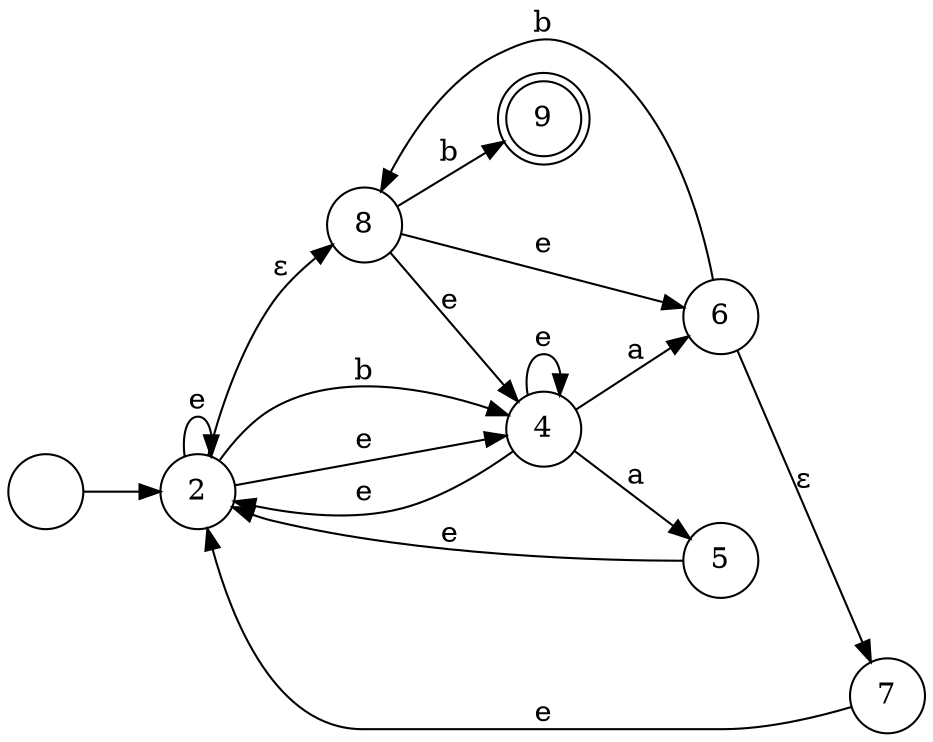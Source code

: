 digraph Graf {
	rankdir=LR size="8,5"
	node [shape=circle]
	""
	"" -> 2
	node [shape=doublecircle]
	9
	node [shape=circle]
	2 -> 8 [label="ε"]
	2 -> 4 [label=b]
	2 -> 2 [label=e]
	2 -> 4 [label=e]
	4 -> 5 [label=a]
	4 -> 2 [label=e]
	4 -> 4 [label=e]
	4 -> 6 [label=a]
	5 -> 2 [label=e]
	6 -> 7 [label="ε"]
	6 -> 8 [label=b]
	7 -> 2 [label=e]
	8 -> 4 [label=e]
	8 -> 6 [label=e]
	8 -> 9 [label=b]
	node [shape=none]
}
